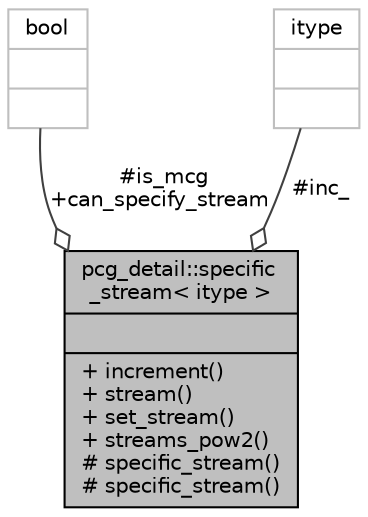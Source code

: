 digraph "pcg_detail::specific_stream&lt; itype &gt;"
{
 // INTERACTIVE_SVG=YES
  bgcolor="transparent";
  edge [fontname="Helvetica",fontsize="10",labelfontname="Helvetica",labelfontsize="10"];
  node [fontname="Helvetica",fontsize="10",shape=record];
  Node1 [label="{pcg_detail::specific\l_stream\< itype \>\n||+ increment()\l+ stream()\l+ set_stream()\l+ streams_pow2()\l# specific_stream()\l# specific_stream()\l}",height=0.2,width=0.4,color="black", fillcolor="grey75", style="filled" fontcolor="black"];
  Node2 -> Node1 [color="grey25",fontsize="10",style="solid",label=" #is_mcg\n+can_specify_stream" ,arrowhead="odiamond",fontname="Helvetica"];
  Node2 [label="{bool\n||}",height=0.2,width=0.4,color="grey75"];
  Node3 -> Node1 [color="grey25",fontsize="10",style="solid",label=" #inc_" ,arrowhead="odiamond",fontname="Helvetica"];
  Node3 [label="{itype\n||}",height=0.2,width=0.4,color="grey75"];
}

